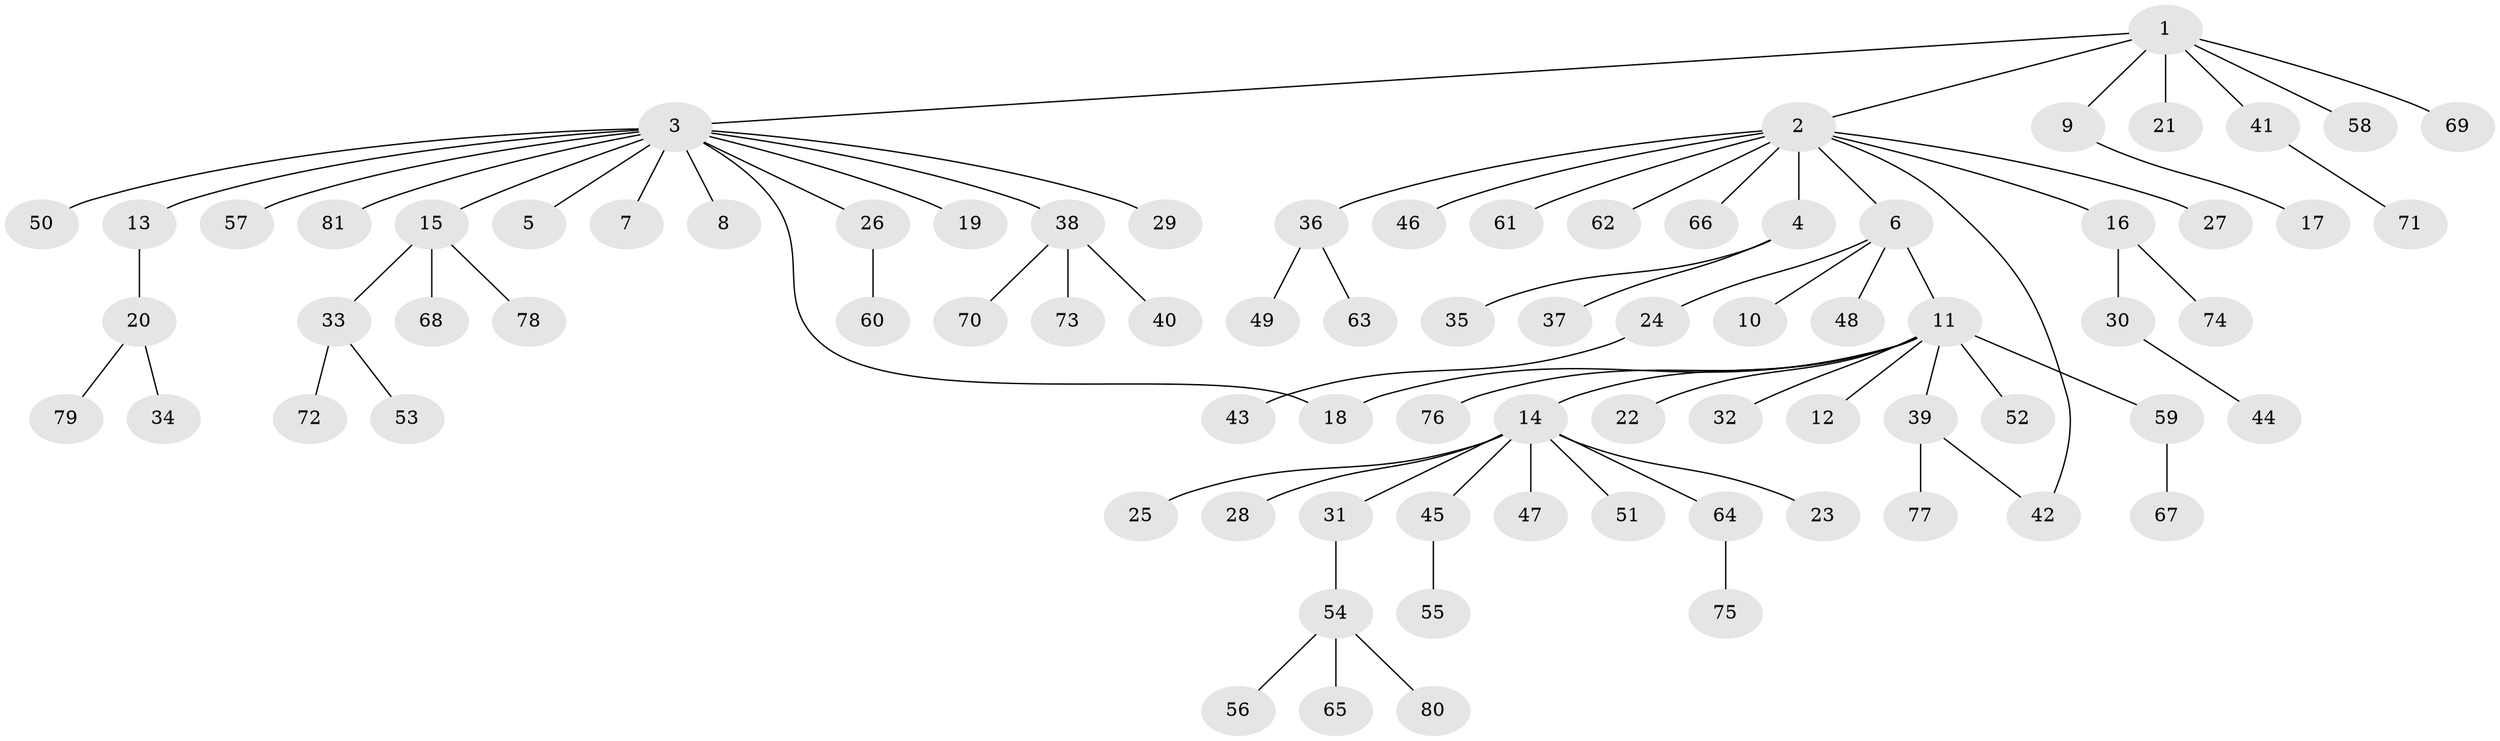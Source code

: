 // Generated by graph-tools (version 1.1) at 2025/35/03/09/25 02:35:37]
// undirected, 81 vertices, 82 edges
graph export_dot {
graph [start="1"]
  node [color=gray90,style=filled];
  1;
  2;
  3;
  4;
  5;
  6;
  7;
  8;
  9;
  10;
  11;
  12;
  13;
  14;
  15;
  16;
  17;
  18;
  19;
  20;
  21;
  22;
  23;
  24;
  25;
  26;
  27;
  28;
  29;
  30;
  31;
  32;
  33;
  34;
  35;
  36;
  37;
  38;
  39;
  40;
  41;
  42;
  43;
  44;
  45;
  46;
  47;
  48;
  49;
  50;
  51;
  52;
  53;
  54;
  55;
  56;
  57;
  58;
  59;
  60;
  61;
  62;
  63;
  64;
  65;
  66;
  67;
  68;
  69;
  70;
  71;
  72;
  73;
  74;
  75;
  76;
  77;
  78;
  79;
  80;
  81;
  1 -- 2;
  1 -- 3;
  1 -- 9;
  1 -- 21;
  1 -- 41;
  1 -- 58;
  1 -- 69;
  2 -- 4;
  2 -- 6;
  2 -- 16;
  2 -- 27;
  2 -- 36;
  2 -- 42;
  2 -- 46;
  2 -- 61;
  2 -- 62;
  2 -- 66;
  3 -- 5;
  3 -- 7;
  3 -- 8;
  3 -- 13;
  3 -- 15;
  3 -- 18;
  3 -- 19;
  3 -- 26;
  3 -- 29;
  3 -- 38;
  3 -- 50;
  3 -- 57;
  3 -- 81;
  4 -- 35;
  4 -- 37;
  6 -- 10;
  6 -- 11;
  6 -- 24;
  6 -- 48;
  9 -- 17;
  11 -- 12;
  11 -- 14;
  11 -- 18;
  11 -- 22;
  11 -- 32;
  11 -- 39;
  11 -- 52;
  11 -- 59;
  11 -- 76;
  13 -- 20;
  14 -- 23;
  14 -- 25;
  14 -- 28;
  14 -- 31;
  14 -- 45;
  14 -- 47;
  14 -- 51;
  14 -- 64;
  15 -- 33;
  15 -- 68;
  15 -- 78;
  16 -- 30;
  16 -- 74;
  20 -- 34;
  20 -- 79;
  24 -- 43;
  26 -- 60;
  30 -- 44;
  31 -- 54;
  33 -- 53;
  33 -- 72;
  36 -- 49;
  36 -- 63;
  38 -- 40;
  38 -- 70;
  38 -- 73;
  39 -- 42;
  39 -- 77;
  41 -- 71;
  45 -- 55;
  54 -- 56;
  54 -- 65;
  54 -- 80;
  59 -- 67;
  64 -- 75;
}
